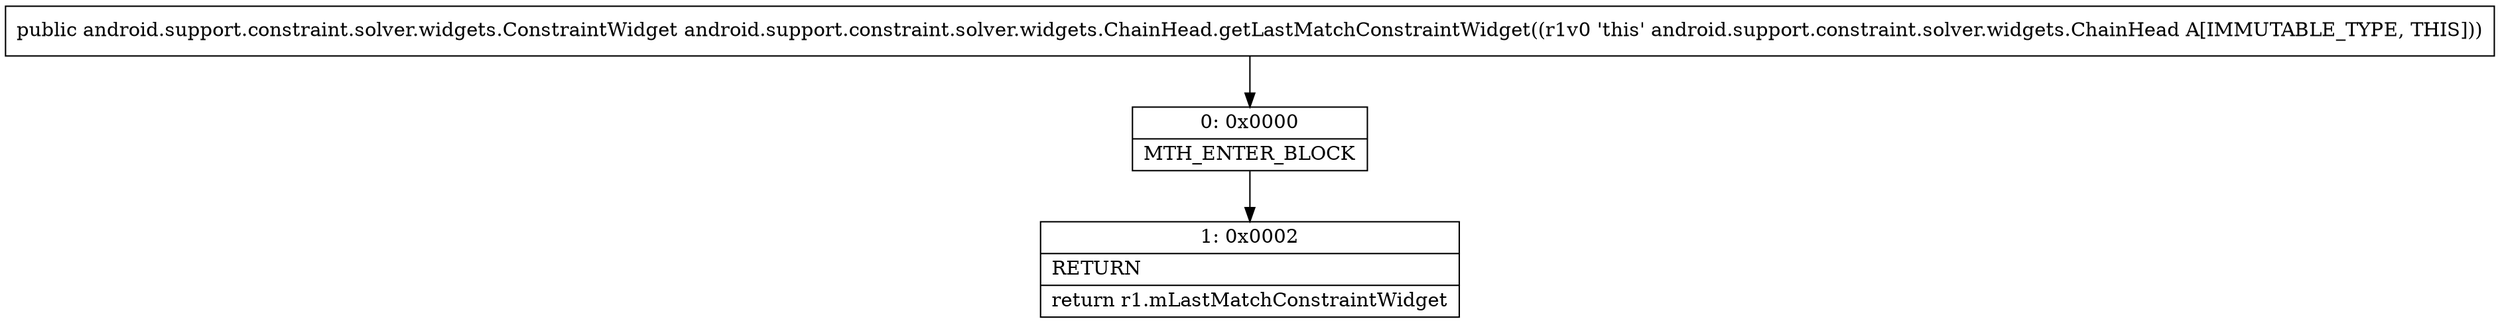 digraph "CFG forandroid.support.constraint.solver.widgets.ChainHead.getLastMatchConstraintWidget()Landroid\/support\/constraint\/solver\/widgets\/ConstraintWidget;" {
Node_0 [shape=record,label="{0\:\ 0x0000|MTH_ENTER_BLOCK\l}"];
Node_1 [shape=record,label="{1\:\ 0x0002|RETURN\l|return r1.mLastMatchConstraintWidget\l}"];
MethodNode[shape=record,label="{public android.support.constraint.solver.widgets.ConstraintWidget android.support.constraint.solver.widgets.ChainHead.getLastMatchConstraintWidget((r1v0 'this' android.support.constraint.solver.widgets.ChainHead A[IMMUTABLE_TYPE, THIS])) }"];
MethodNode -> Node_0;
Node_0 -> Node_1;
}

